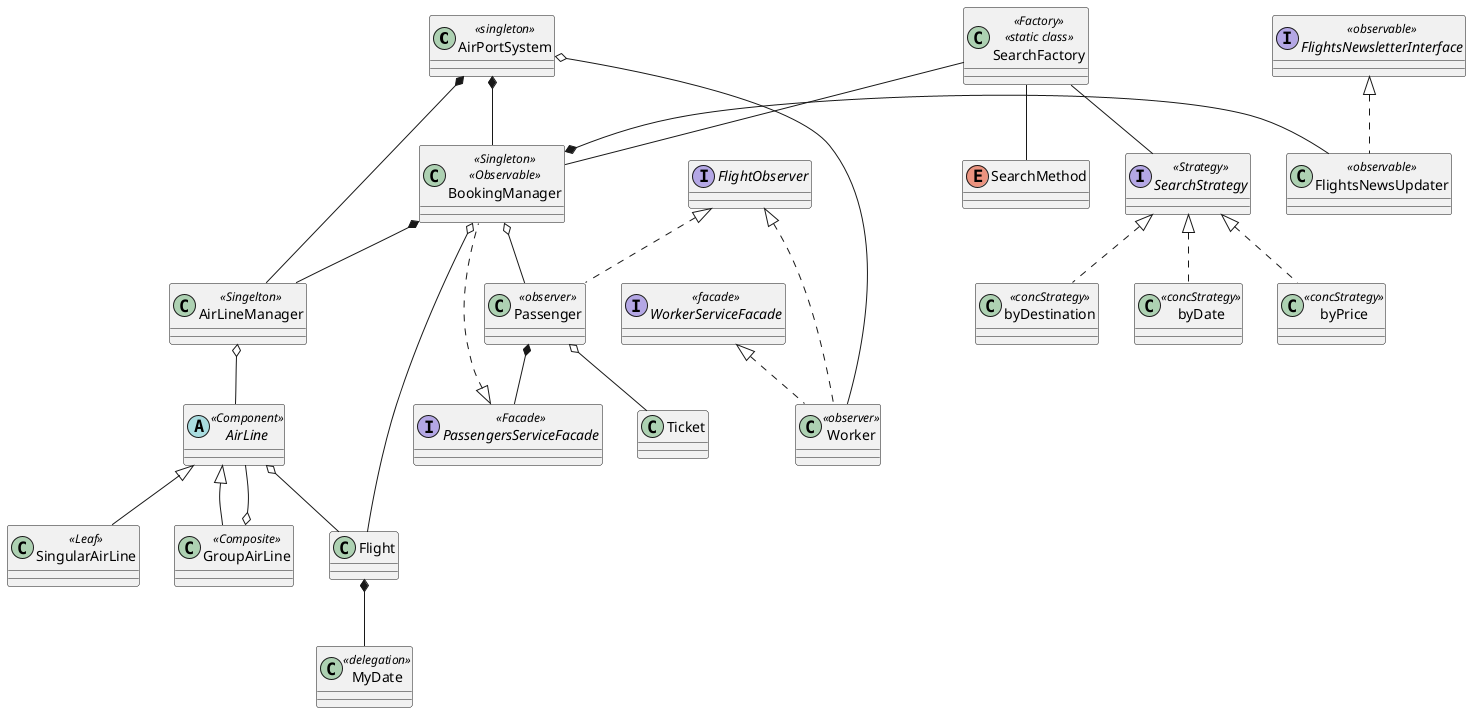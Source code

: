 @startuml

'note top of AirPortSystem : Main class
AirPortSystem o-- Worker
WorkerServiceFacade <|.. Worker
FlightsNewsletterInterface <|.. FlightsNewsUpdater
SearchFactory -- SearchMethod
AirPortSystem *-- BookingManager
AirPortSystem *-- AirLineManager
BookingManager o-- Passenger
BookingManager *- FlightsNewsUpdater
FlightObserver <|.. Passenger
FlightObserver <|... Worker
Passenger o-- Ticket
Passenger *-- PassengersServiceFacade
PassengersServiceFacade <|.. BookingManager
SearchFactory -- SearchStrategy
SearchStrategy <|.. byPrice
SearchStrategy <|.. byDestination
SearchStrategy <|.. byDate
SearchFactory -- BookingManager
BookingManager *-- AirLineManager
AirLineManager o-- AirLine
AirLine <|-- GroupAirLine
AirLine --o GroupAirLine
AirLine <|-- SingularAirLine
AirLine o-- Flight
Flight *-- MyDate
Flight --o BookingManager

class Worker <<observer>>{
}

interface WorkerServiceFacade<<facade>>{
}

enum SearchMethod {
}

class FlightsNewsUpdater <<observable>>{
}

interface FlightsNewsletterInterface<<observable>> {
}

class AirPortSystem <<singleton>>{

}

class Ticket {
'flight
'ticket
}

interface FlightObserver{
'    +update()
}

interface SearchStrategy<<Strategy>>{
'    +search (Flights): matchingFlights
}


class Passenger<<observer>>{
'    -name
'    -ID
'    -ServiceFacade
'    -tickets []
'    + purchaseTicket()
'    +searchFlight()
'    +getPushes()
'    +gettersToFields()
}

class SearchFactory <<Factory>> <<static class>>{
'    +{static}generate(): searchStrategy
}

class byPrice <<concStrategy>>
class byDestination <<concStrategy>>
class byDate <<concStrategy>>

interface PassengersServiceFacade<<Facade>>{
'    +{abstract}purchaseTicket()
'    +{abstract}searchFlight()
'    +{abstract}subscribePushes()
'    +{abstract}unsubscribePushes()
}

class BookingManager <<Singleton>> <<Observable>>{
'    -AirLineManager
'    -map flightsBook
'    -flightsNewsLetter
'    +addNewFlight()
'    +searchFlight()
'    +purchaseTicket()
}

class AirLineManager <<Singelton>>{
'    -airLineGroups [ ]
'    +{static}Static getInstance()
'    +addAirLineGroup()
'    +getAirLineGroups()
'    +findAirLineGroup()
'    +removeAirLineGroup()
'    +getAirLineComponent()
'    +findAirLineComponent()
}

abstract AirLine <<Component>>{
'    -companyName
'    -flights [ ]
'
'    #getInternalFlights()
'    +getCompanyName()
'    +removeFlight()
'    +addFlight()
'    + {abstract} getAllFlights()
'    + {abstract}  getAllcompanies()
}

class GroupAirLine <<Composite>> {
'    -subsidiaryAirLines [ ]
'    +addSubsidiary()
'    +removeSubsidiary()
}

class SingularAirLine <<Leaf>>

class Flight{
'    -{static}SERIAL_NUMBER
'    -flight_code
'    -origin
'    -destination
'    -airLineName
'    -departureTime
'    -arrivalTime
'    -double price
'    --
'    simple Getters&Setters
}

class MyDate<<delegation>>{
'    - LocalDateTime
'    +{static}MyDate of(String)
'    +{static}boolean isValid(String)
'    +equals()
'    +equalsByDate()
'    +isAfter()
'    +isBefore()
}


@enduml